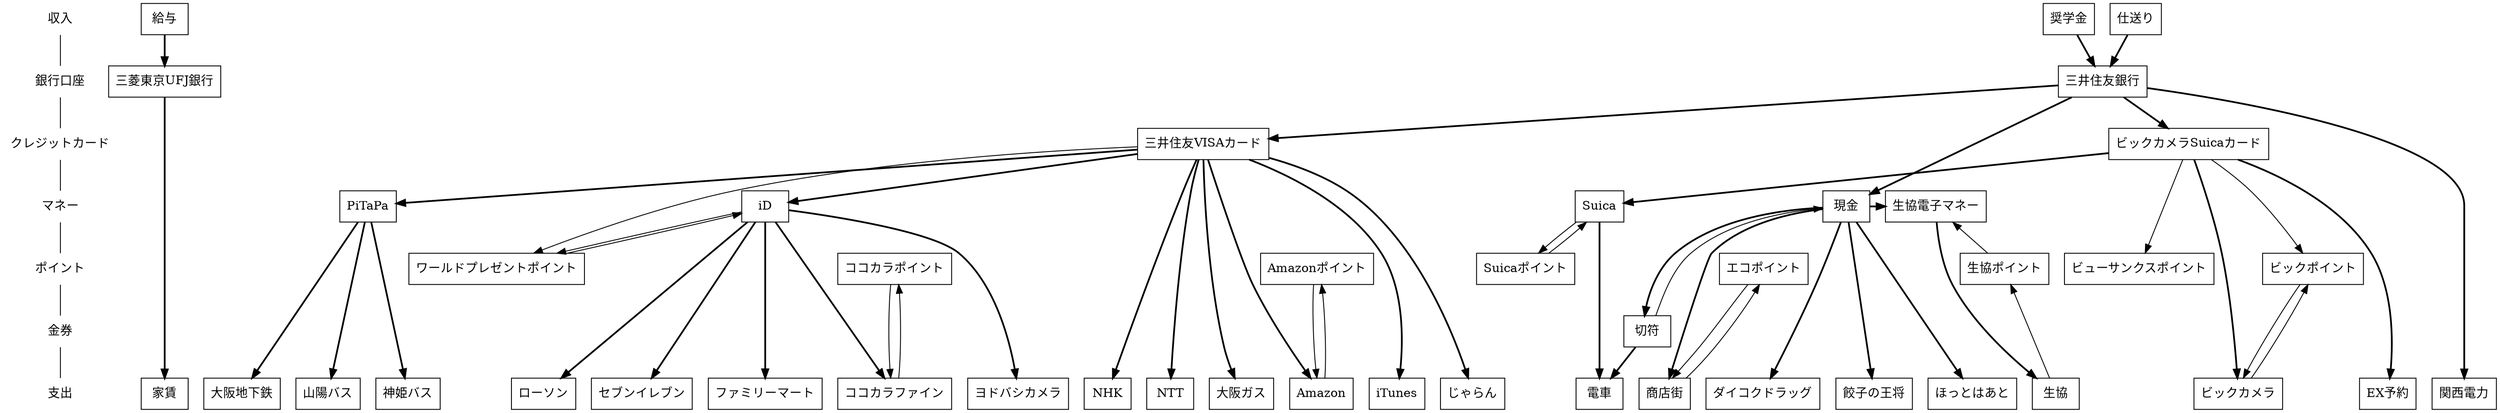 // dot -Tsvg flow.dot -o flow.svg
digraph "MoneyFlow"
{
	node [ shape = box ];

	"収入", "銀行口座", "クレジットカード", "マネー", "ポイント", "金券", "支出" [shape = none];
	"収入" -> "銀行口座" -> "クレジットカード" -> "マネー" -> "ポイント" -> "金券" -> "支出" [arrowhead = none];
	{
		rank = same; "収入";
		給与;
		奨学金;
		仕送り;
	}

	{
		rank = same; "銀行口座";
		三井住友銀行;
		三菱東京UFJ銀行;
	}

	{
		rank = same; "クレジットカード";
		三井住友VISAカード;
		ビックカメラSuicaカード
	}

	{
		rank = same; "マネー";
		Suica;
		PiTaPa;
		生協電子マネー;
		現金;
		iD;
	}

	{
		rank = same; "ポイント";
		// クレジットカード関係
		ワールドプレゼントポイント;
		ビューサンクスポイント;
		// 独自ポイント
		エコポイント;
		生協ポイント;
		ココカラポイント;
		Suicaポイント;
		ビックポイント;
		Amazonポイント;
	}

	{
		rank = same; "金券";
		切符;
	}

	{
		rank = same; "支出";
		家賃;
		// コンビニ
		ローソン;
		セブンイレブン;
		ファミリーマート;
		// 交通
		電車;
		大阪地下鉄;
		山陽バス;
		神姫バス;
		// インフラ
		NHK;
		NTT;
		関西電力;
		大阪ガス;
		// 店舗
		商店街;
		生協;
		ココカラファイン;
		ダイコクドラッグ;
		ビックカメラ;
		ヨドバシカメラ;
		餃子の王将;
		ほっとはあと;
		// ネット
		Amazon;
		iTunes;
		EX予約;
		じゃらん;
	}

	// SMBC
	奨学金 -> 三井住友銀行 [style="bold", weight=100];
	仕送り -> 三井住友銀行 [style="bold", weight=100];
	三井住友銀行 -> 現金, 関西電力 [style="bold", weight=100];

	// SMBC-Visa
	三井住友銀行 -> 三井住友VISAカード [style="bold", weight=100];
	三井住友VISAカード -> 大阪ガス, NHK, NTT [style="bold", weight=100];
	三井住友VISAカード -> iTunes [style="bold", weight=100];
	三井住友VISAカード -> Amazon [style="bold", weight=100];
	三井住友VISAカード -> じゃらん [style="bold", weight=100];
	三井住友VISAカード -> ワールドプレゼントポイント;
	Amazon -> Amazonポイント -> Amazon;
	// iD
	三井住友VISAカード -> iD [style="bold", weight=100];
	iD -> ローソン [style="bold", weight=100];
	iD -> セブンイレブン [style="bold", weight=100];
	iD -> ファミリーマート [style="bold", weight=100];
	iD -> ココカラファイン [style="bold", weight=100];
	ココカラファイン -> ココカラポイント -> ココカラファイン;
	iD -> ヨドバシカメラ [style="bold", weight=100];
	iD -> ワールドプレゼントポイント -> iD;
	// PiTaPa
	三井住友VISAカード -> PiTaPa [style="bold", weight=100];
	PiTaPa -> 大阪地下鉄 [style="bold", weight=100];
	PiTaPa -> 神姫バス [style="bold", weight=100];
	PiTaPa -> 山陽バス [style="bold", weight=100];

	// ビックカメラSuicaカード
	三井住友銀行 -> ビックカメラSuicaカード [style="bold", weight=100];
	ビックカメラSuicaカード -> ビューサンクスポイント;
	ビックカメラSuicaカード -> ビックカメラ [style="bold", weight=100];
	ビックカメラ -> ビックポイント;
	ビックカメラSuicaカード -> ビックポイント -> ビックカメラ;
	ビックカメラSuicaカード -> Suica -> 電車 [style="bold", weight=100];
	ビックカメラSuicaカード -> EX予約 [style="bold", weight=100];
	Suica -> Suicaポイント -> Suica;

	// UFJ
	給与 -> 三菱東京UFJ銀行 [style="bold", weight=100];
	三菱東京UFJ銀行 -> 家賃 [style="bold", weight=100];

	// 現金
	現金 -> 商店街 [style="bold", weight=100];
	商店街 -> エコポイント -> 商店街;
	現金 -> 生協電子マネー [style="bold", weight=100];
	生協電子マネー -> 生協 [style="bold", weight=100];
	生協 -> 生協ポイント -> 生協電子マネー;
	現金 -> ダイコクドラッグ [style="bold", weight=100];
	現金 -> 餃子の王将 [style="bold", weight=100];
	現金 -> ほっとはあと [style="bold", weight=100];

	現金 -> 切符 -> 電車 [style="bold", weight=100];
	切符 -> 現金;
} 

